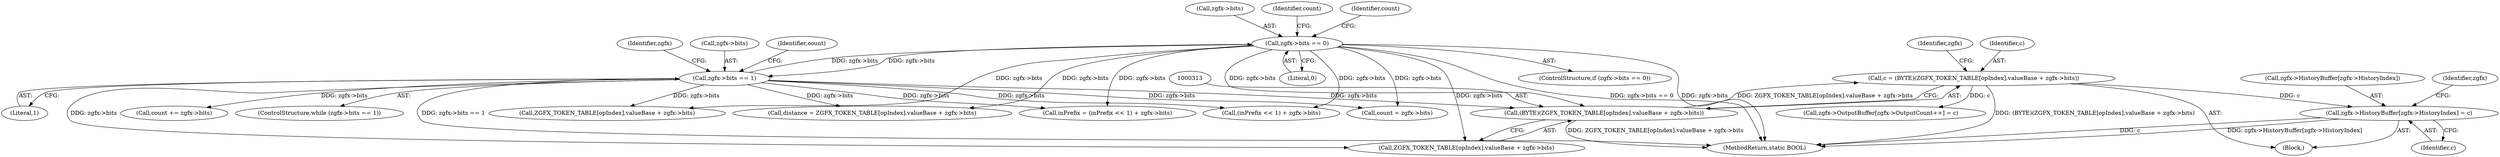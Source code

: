 digraph "0_FreeRDP_17c363a5162fd4dc77b1df54e48d7bd9bf6b3be7_0@array" {
"1000323" [label="(Call,zgfx->HistoryBuffer[zgfx->HistoryIndex] = c)"];
"1000310" [label="(Call,c = (BYTE)(ZGFX_TOKEN_TABLE[opIndex].valueBase + zgfx->bits))"];
"1000312" [label="(Call,(BYTE)(ZGFX_TOKEN_TABLE[opIndex].valueBase + zgfx->bits))"];
"1000396" [label="(Call,zgfx->bits == 0)"];
"1000417" [label="(Call,zgfx->bits == 1)"];
"1000311" [label="(Identifier,c)"];
"1000397" [label="(Call,zgfx->bits)"];
"1000276" [label="(Call,(inPrefix << 1) + zgfx->bits)"];
"1000357" [label="(Call,zgfx->OutputBuffer[zgfx->OutputCount++] = c)"];
"1000323" [label="(Call,zgfx->HistoryBuffer[zgfx->HistoryIndex] = c)"];
"1000310" [label="(Call,c = (BYTE)(ZGFX_TOKEN_TABLE[opIndex].valueBase + zgfx->bits))"];
"1000395" [label="(ControlStructure,if (zgfx->bits == 0))"];
"1000403" [label="(Identifier,count)"];
"1000559" [label="(MethodReturn,static BOOL)"];
"1000274" [label="(Call,inPrefix = (inPrefix << 1) + zgfx->bits)"];
"1000324" [label="(Call,zgfx->HistoryBuffer[zgfx->HistoryIndex])"];
"1000314" [label="(Call,ZGFX_TOKEN_TABLE[opIndex].valueBase + zgfx->bits)"];
"1000485" [label="(Call,count = zgfx->bits)"];
"1000432" [label="(Identifier,zgfx)"];
"1000336" [label="(Identifier,zgfx)"];
"1000434" [label="(Call,count += zgfx->bits)"];
"1000408" [label="(Identifier,count)"];
"1000418" [label="(Call,zgfx->bits)"];
"1000400" [label="(Literal,0)"];
"1000331" [label="(Identifier,c)"];
"1000326" [label="(Identifier,zgfx)"];
"1000396" [label="(Call,zgfx->bits == 0)"];
"1000312" [label="(Call,(BYTE)(ZGFX_TOKEN_TABLE[opIndex].valueBase + zgfx->bits))"];
"1000302" [label="(Block,)"];
"1000416" [label="(ControlStructure,while (zgfx->bits == 1))"];
"1000417" [label="(Call,zgfx->bits == 1)"];
"1000378" [label="(Call,ZGFX_TOKEN_TABLE[opIndex].valueBase + zgfx->bits)"];
"1000421" [label="(Literal,1)"];
"1000376" [label="(Call,distance = ZGFX_TOKEN_TABLE[opIndex].valueBase + zgfx->bits)"];
"1000424" [label="(Identifier,count)"];
"1000323" -> "1000302"  [label="AST: "];
"1000323" -> "1000331"  [label="CFG: "];
"1000324" -> "1000323"  [label="AST: "];
"1000331" -> "1000323"  [label="AST: "];
"1000336" -> "1000323"  [label="CFG: "];
"1000323" -> "1000559"  [label="DDG: c"];
"1000323" -> "1000559"  [label="DDG: zgfx->HistoryBuffer[zgfx->HistoryIndex]"];
"1000310" -> "1000323"  [label="DDG: c"];
"1000310" -> "1000302"  [label="AST: "];
"1000310" -> "1000312"  [label="CFG: "];
"1000311" -> "1000310"  [label="AST: "];
"1000312" -> "1000310"  [label="AST: "];
"1000326" -> "1000310"  [label="CFG: "];
"1000310" -> "1000559"  [label="DDG: (BYTE)(ZGFX_TOKEN_TABLE[opIndex].valueBase + zgfx->bits)"];
"1000312" -> "1000310"  [label="DDG: ZGFX_TOKEN_TABLE[opIndex].valueBase + zgfx->bits"];
"1000310" -> "1000357"  [label="DDG: c"];
"1000312" -> "1000314"  [label="CFG: "];
"1000313" -> "1000312"  [label="AST: "];
"1000314" -> "1000312"  [label="AST: "];
"1000312" -> "1000559"  [label="DDG: ZGFX_TOKEN_TABLE[opIndex].valueBase + zgfx->bits"];
"1000396" -> "1000312"  [label="DDG: zgfx->bits"];
"1000417" -> "1000312"  [label="DDG: zgfx->bits"];
"1000396" -> "1000395"  [label="AST: "];
"1000396" -> "1000400"  [label="CFG: "];
"1000397" -> "1000396"  [label="AST: "];
"1000400" -> "1000396"  [label="AST: "];
"1000403" -> "1000396"  [label="CFG: "];
"1000408" -> "1000396"  [label="CFG: "];
"1000396" -> "1000559"  [label="DDG: zgfx->bits == 0"];
"1000396" -> "1000559"  [label="DDG: zgfx->bits"];
"1000396" -> "1000274"  [label="DDG: zgfx->bits"];
"1000396" -> "1000276"  [label="DDG: zgfx->bits"];
"1000396" -> "1000314"  [label="DDG: zgfx->bits"];
"1000396" -> "1000376"  [label="DDG: zgfx->bits"];
"1000396" -> "1000378"  [label="DDG: zgfx->bits"];
"1000417" -> "1000396"  [label="DDG: zgfx->bits"];
"1000396" -> "1000417"  [label="DDG: zgfx->bits"];
"1000396" -> "1000485"  [label="DDG: zgfx->bits"];
"1000417" -> "1000416"  [label="AST: "];
"1000417" -> "1000421"  [label="CFG: "];
"1000418" -> "1000417"  [label="AST: "];
"1000421" -> "1000417"  [label="AST: "];
"1000424" -> "1000417"  [label="CFG: "];
"1000432" -> "1000417"  [label="CFG: "];
"1000417" -> "1000559"  [label="DDG: zgfx->bits == 1"];
"1000417" -> "1000274"  [label="DDG: zgfx->bits"];
"1000417" -> "1000276"  [label="DDG: zgfx->bits"];
"1000417" -> "1000314"  [label="DDG: zgfx->bits"];
"1000417" -> "1000376"  [label="DDG: zgfx->bits"];
"1000417" -> "1000378"  [label="DDG: zgfx->bits"];
"1000417" -> "1000434"  [label="DDG: zgfx->bits"];
"1000417" -> "1000485"  [label="DDG: zgfx->bits"];
}
